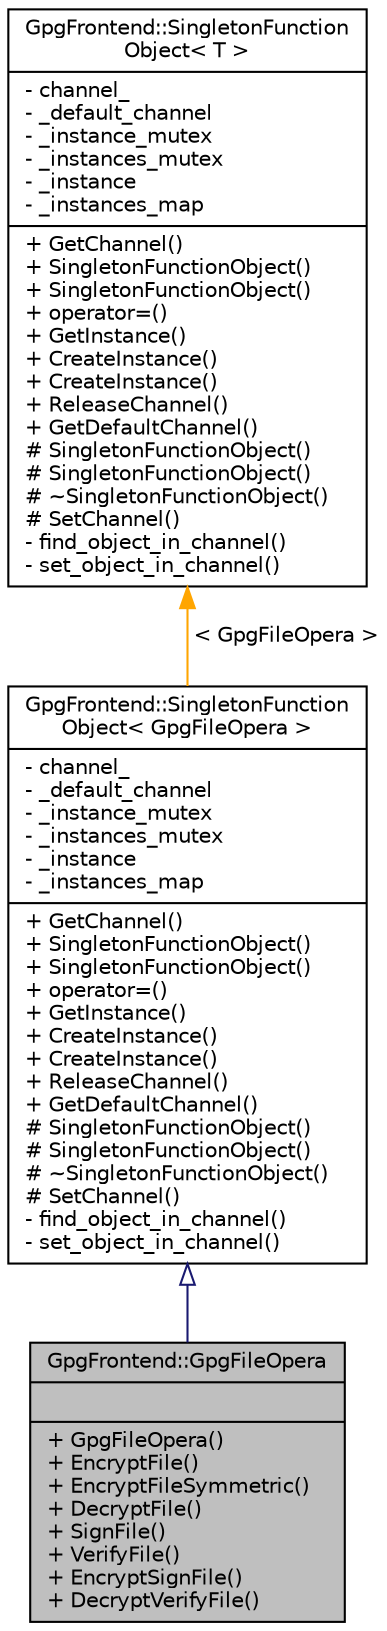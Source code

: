 digraph "GpgFrontend::GpgFileOpera"
{
 // INTERACTIVE_SVG=YES
 // LATEX_PDF_SIZE
  edge [fontname="Helvetica",fontsize="10",labelfontname="Helvetica",labelfontsize="10"];
  node [fontname="Helvetica",fontsize="10",shape=record];
  Node1 [label="{GpgFrontend::GpgFileOpera\n||+ GpgFileOpera()\l+ EncryptFile()\l+ EncryptFileSymmetric()\l+ DecryptFile()\l+ SignFile()\l+ VerifyFile()\l+ EncryptSignFile()\l+ DecryptVerifyFile()\l}",height=0.2,width=0.4,color="black", fillcolor="grey75", style="filled", fontcolor="black",tooltip=" "];
  Node2 -> Node1 [dir="back",color="midnightblue",fontsize="10",style="solid",arrowtail="onormal",fontname="Helvetica"];
  Node2 [label="{GpgFrontend::SingletonFunction\lObject\< GpgFileOpera \>\n|- channel_\l- _default_channel\l- _instance_mutex\l- _instances_mutex\l- _instance\l- _instances_map\l|+ GetChannel()\l+ SingletonFunctionObject()\l+ SingletonFunctionObject()\l+ operator=()\l+ GetInstance()\l+ CreateInstance()\l+ CreateInstance()\l+ ReleaseChannel()\l+ GetDefaultChannel()\l# SingletonFunctionObject()\l# SingletonFunctionObject()\l# ~SingletonFunctionObject()\l# SetChannel()\l- find_object_in_channel()\l- set_object_in_channel()\l}",height=0.2,width=0.4,color="black", fillcolor="white", style="filled",URL="$classGpgFrontend_1_1SingletonFunctionObject.html",tooltip=" "];
  Node3 -> Node2 [dir="back",color="orange",fontsize="10",style="solid",label=" \< GpgFileOpera \>" ,fontname="Helvetica"];
  Node3 [label="{GpgFrontend::SingletonFunction\lObject\< T \>\n|- channel_\l- _default_channel\l- _instance_mutex\l- _instances_mutex\l- _instance\l- _instances_map\l|+ GetChannel()\l+ SingletonFunctionObject()\l+ SingletonFunctionObject()\l+ operator=()\l+ GetInstance()\l+ CreateInstance()\l+ CreateInstance()\l+ ReleaseChannel()\l+ GetDefaultChannel()\l# SingletonFunctionObject()\l# SingletonFunctionObject()\l# ~SingletonFunctionObject()\l# SetChannel()\l- find_object_in_channel()\l- set_object_in_channel()\l}",height=0.2,width=0.4,color="black", fillcolor="white", style="filled",URL="$classGpgFrontend_1_1SingletonFunctionObject.html",tooltip=" "];
}
